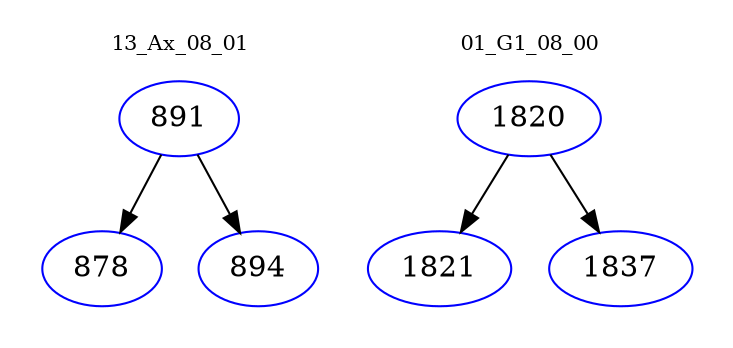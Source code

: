 digraph{
subgraph cluster_0 {
color = white
label = "13_Ax_08_01";
fontsize=10;
T0_891 [label="891", color="blue"]
T0_891 -> T0_878 [color="black"]
T0_878 [label="878", color="blue"]
T0_891 -> T0_894 [color="black"]
T0_894 [label="894", color="blue"]
}
subgraph cluster_1 {
color = white
label = "01_G1_08_00";
fontsize=10;
T1_1820 [label="1820", color="blue"]
T1_1820 -> T1_1821 [color="black"]
T1_1821 [label="1821", color="blue"]
T1_1820 -> T1_1837 [color="black"]
T1_1837 [label="1837", color="blue"]
}
}
